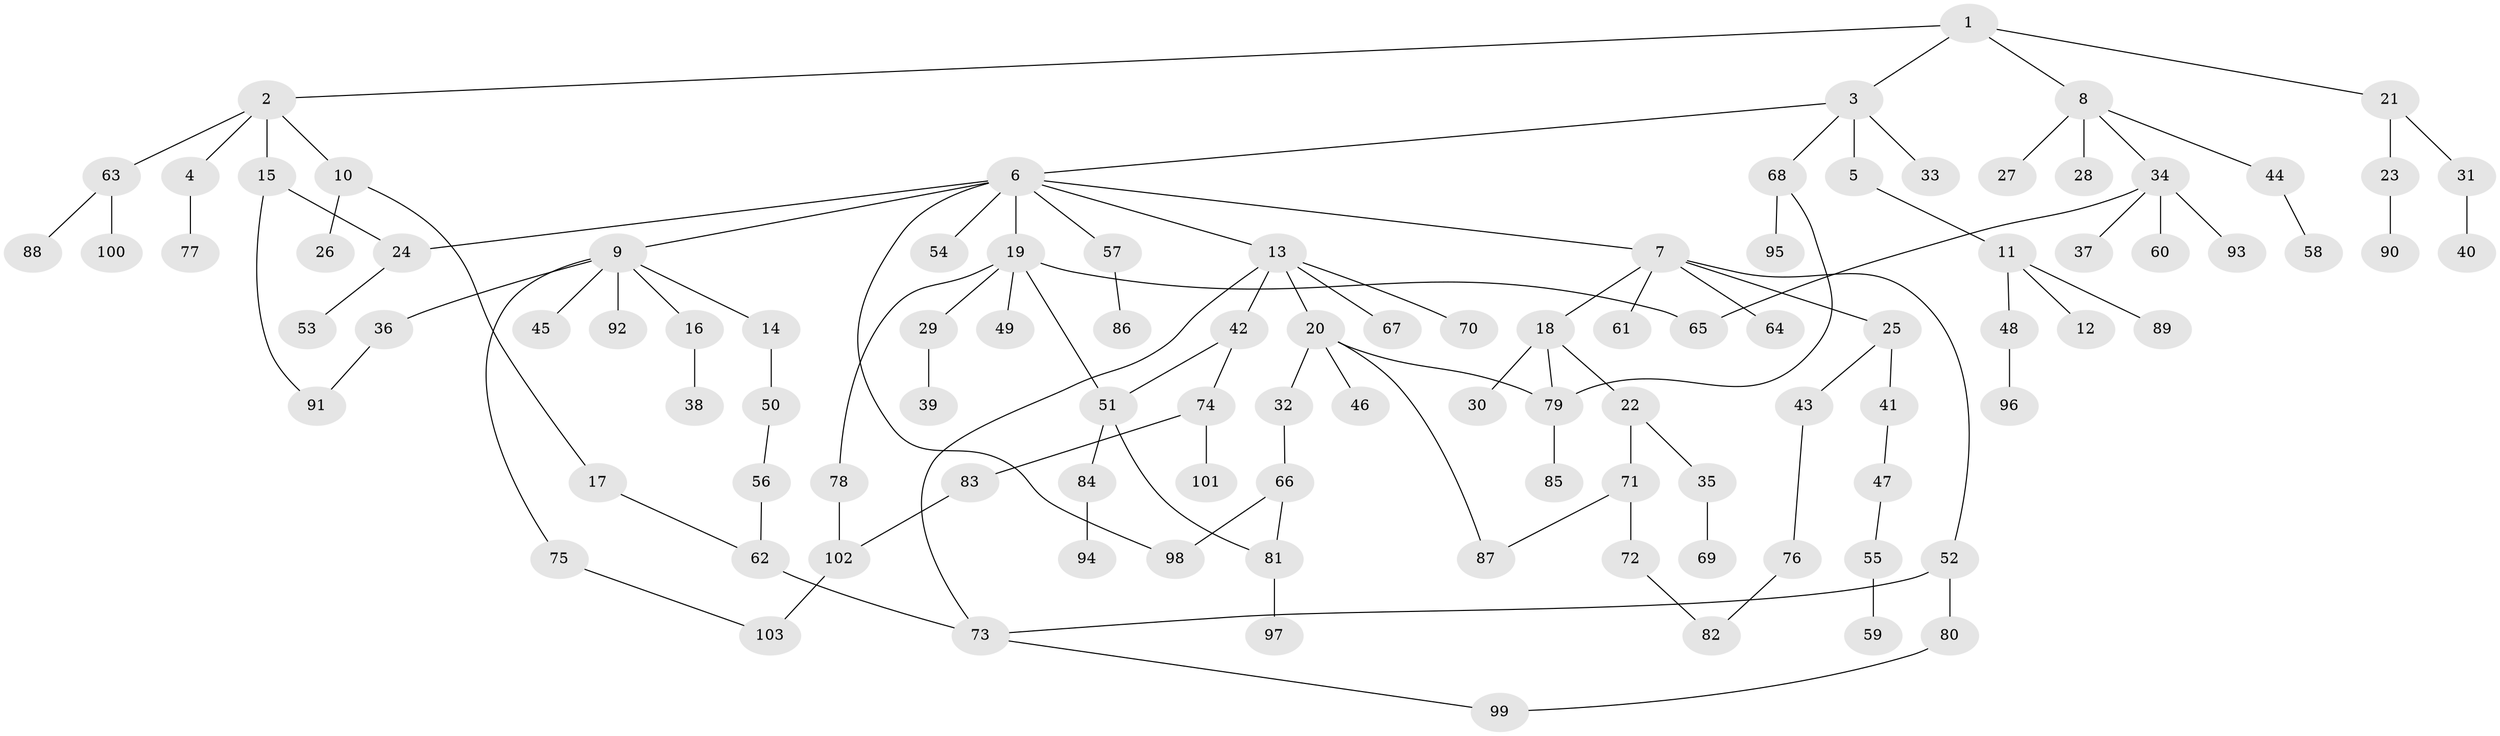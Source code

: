 // coarse degree distribution, {7: 0.02857142857142857, 5: 0.05714285714285714, 2: 0.2571428571428571, 10: 0.014285714285714285, 8: 0.014285714285714285, 3: 0.11428571428571428, 1: 0.42857142857142855, 6: 0.014285714285714285, 4: 0.07142857142857142}
// Generated by graph-tools (version 1.1) at 2025/51/02/27/25 19:51:40]
// undirected, 103 vertices, 118 edges
graph export_dot {
graph [start="1"]
  node [color=gray90,style=filled];
  1;
  2;
  3;
  4;
  5;
  6;
  7;
  8;
  9;
  10;
  11;
  12;
  13;
  14;
  15;
  16;
  17;
  18;
  19;
  20;
  21;
  22;
  23;
  24;
  25;
  26;
  27;
  28;
  29;
  30;
  31;
  32;
  33;
  34;
  35;
  36;
  37;
  38;
  39;
  40;
  41;
  42;
  43;
  44;
  45;
  46;
  47;
  48;
  49;
  50;
  51;
  52;
  53;
  54;
  55;
  56;
  57;
  58;
  59;
  60;
  61;
  62;
  63;
  64;
  65;
  66;
  67;
  68;
  69;
  70;
  71;
  72;
  73;
  74;
  75;
  76;
  77;
  78;
  79;
  80;
  81;
  82;
  83;
  84;
  85;
  86;
  87;
  88;
  89;
  90;
  91;
  92;
  93;
  94;
  95;
  96;
  97;
  98;
  99;
  100;
  101;
  102;
  103;
  1 -- 2;
  1 -- 3;
  1 -- 8;
  1 -- 21;
  2 -- 4;
  2 -- 10;
  2 -- 15;
  2 -- 63;
  3 -- 5;
  3 -- 6;
  3 -- 33;
  3 -- 68;
  4 -- 77;
  5 -- 11;
  6 -- 7;
  6 -- 9;
  6 -- 13;
  6 -- 19;
  6 -- 24;
  6 -- 54;
  6 -- 57;
  6 -- 98;
  7 -- 18;
  7 -- 25;
  7 -- 52;
  7 -- 61;
  7 -- 64;
  8 -- 27;
  8 -- 28;
  8 -- 34;
  8 -- 44;
  9 -- 14;
  9 -- 16;
  9 -- 36;
  9 -- 45;
  9 -- 75;
  9 -- 92;
  10 -- 17;
  10 -- 26;
  11 -- 12;
  11 -- 48;
  11 -- 89;
  13 -- 20;
  13 -- 42;
  13 -- 67;
  13 -- 70;
  13 -- 73;
  14 -- 50;
  15 -- 91;
  15 -- 24;
  16 -- 38;
  17 -- 62;
  18 -- 22;
  18 -- 30;
  18 -- 79;
  19 -- 29;
  19 -- 49;
  19 -- 65;
  19 -- 78;
  19 -- 51;
  20 -- 32;
  20 -- 46;
  20 -- 79;
  20 -- 87;
  21 -- 23;
  21 -- 31;
  22 -- 35;
  22 -- 71;
  23 -- 90;
  24 -- 53;
  25 -- 41;
  25 -- 43;
  29 -- 39;
  31 -- 40;
  32 -- 66;
  34 -- 37;
  34 -- 60;
  34 -- 93;
  34 -- 65;
  35 -- 69;
  36 -- 91;
  41 -- 47;
  42 -- 51;
  42 -- 74;
  43 -- 76;
  44 -- 58;
  47 -- 55;
  48 -- 96;
  50 -- 56;
  51 -- 84;
  51 -- 81;
  52 -- 73;
  52 -- 80;
  55 -- 59;
  56 -- 62;
  57 -- 86;
  62 -- 73;
  63 -- 88;
  63 -- 100;
  66 -- 81;
  66 -- 98;
  68 -- 95;
  68 -- 79;
  71 -- 72;
  71 -- 87;
  72 -- 82;
  73 -- 99;
  74 -- 83;
  74 -- 101;
  75 -- 103;
  76 -- 82;
  78 -- 102;
  79 -- 85;
  80 -- 99;
  81 -- 97;
  83 -- 102;
  84 -- 94;
  102 -- 103;
}
